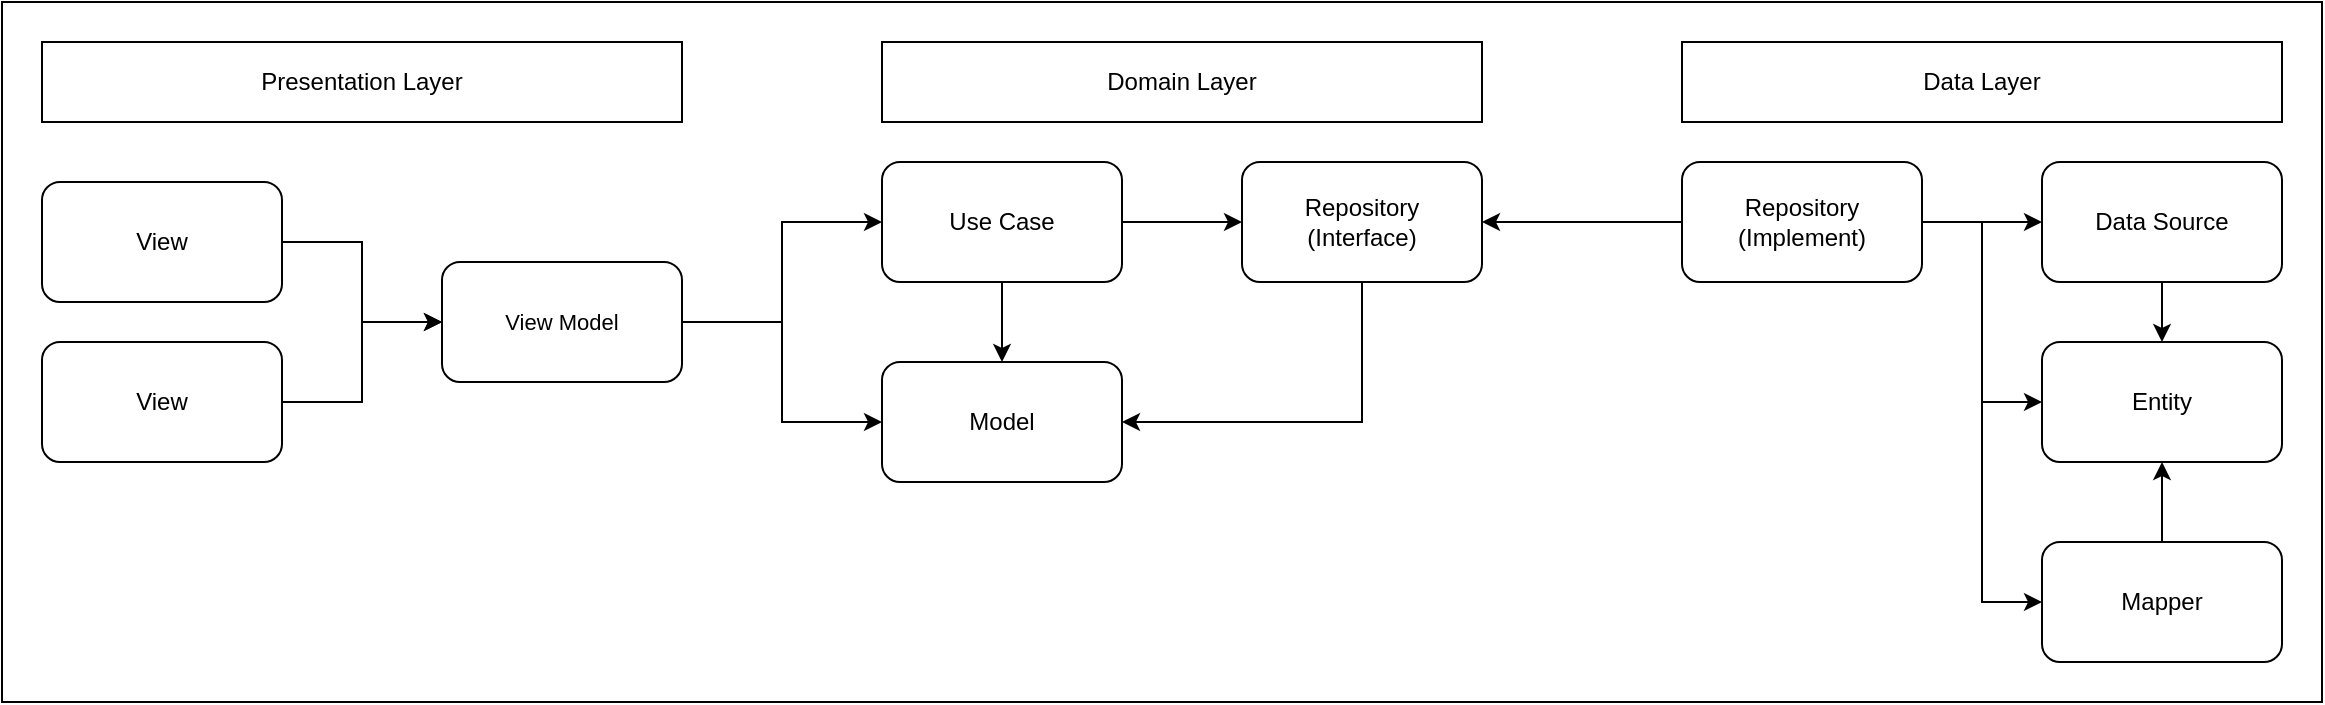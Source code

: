 <mxfile version="20.8.5" type="device"><diagram id="iVhmb2xab-j4mG8W8vec" name="Page-1"><mxGraphModel dx="740" dy="856" grid="1" gridSize="10" guides="1" tooltips="1" connect="1" arrows="1" fold="1" page="1" pageScale="1" pageWidth="850" pageHeight="1100" math="0" shadow="0"><root><mxCell id="0"/><mxCell id="1" parent="0"/><mxCell id="hIbTsZid1FNZArX3Otzy-46" value="" style="rounded=0;whiteSpace=wrap;html=1;" parent="1" vertex="1"><mxGeometry x="340" y="110" width="1160" height="350" as="geometry"/></mxCell><mxCell id="hIbTsZid1FNZArX3Otzy-1" value="Presentation Layer" style="rounded=0;whiteSpace=wrap;html=1;" parent="1" vertex="1"><mxGeometry x="360" y="130" width="320" height="40" as="geometry"/></mxCell><mxCell id="bX6UIszX6b4HFNutNa5y-2" style="edgeStyle=orthogonalEdgeStyle;rounded=0;orthogonalLoop=1;jettySize=auto;html=1;exitX=1;exitY=0.5;exitDx=0;exitDy=0;entryX=0;entryY=0.5;entryDx=0;entryDy=0;" edge="1" parent="1" source="hIbTsZid1FNZArX3Otzy-2" target="hIbTsZid1FNZArX3Otzy-3"><mxGeometry relative="1" as="geometry"/></mxCell><mxCell id="hIbTsZid1FNZArX3Otzy-2" value="View" style="rounded=1;whiteSpace=wrap;html=1;" parent="1" vertex="1"><mxGeometry x="360" y="200" width="120" height="60" as="geometry"/></mxCell><mxCell id="bX6UIszX6b4HFNutNa5y-5" style="edgeStyle=orthogonalEdgeStyle;rounded=0;orthogonalLoop=1;jettySize=auto;html=1;exitX=1;exitY=0.5;exitDx=0;exitDy=0;" edge="1" parent="1" source="hIbTsZid1FNZArX3Otzy-3" target="hIbTsZid1FNZArX3Otzy-4"><mxGeometry relative="1" as="geometry"/></mxCell><mxCell id="bX6UIszX6b4HFNutNa5y-6" style="edgeStyle=orthogonalEdgeStyle;rounded=0;orthogonalLoop=1;jettySize=auto;html=1;exitX=1;exitY=0.5;exitDx=0;exitDy=0;" edge="1" parent="1" source="hIbTsZid1FNZArX3Otzy-3" target="hIbTsZid1FNZArX3Otzy-6"><mxGeometry relative="1" as="geometry"/></mxCell><mxCell id="hIbTsZid1FNZArX3Otzy-3" value="&lt;font style=&quot;font-size: 11px;&quot;&gt;View Model&lt;/font&gt;" style="rounded=1;whiteSpace=wrap;html=1;" parent="1" vertex="1"><mxGeometry x="560" y="240" width="120" height="60" as="geometry"/></mxCell><mxCell id="bX6UIszX6b4HFNutNa5y-7" style="edgeStyle=orthogonalEdgeStyle;rounded=0;orthogonalLoop=1;jettySize=auto;html=1;exitX=0.5;exitY=1;exitDx=0;exitDy=0;entryX=0.5;entryY=0;entryDx=0;entryDy=0;" edge="1" parent="1" source="hIbTsZid1FNZArX3Otzy-4" target="hIbTsZid1FNZArX3Otzy-6"><mxGeometry relative="1" as="geometry"/></mxCell><mxCell id="bX6UIszX6b4HFNutNa5y-8" style="edgeStyle=orthogonalEdgeStyle;rounded=0;orthogonalLoop=1;jettySize=auto;html=1;exitX=1;exitY=0.5;exitDx=0;exitDy=0;entryX=0;entryY=0.5;entryDx=0;entryDy=0;" edge="1" parent="1" source="hIbTsZid1FNZArX3Otzy-4" target="hIbTsZid1FNZArX3Otzy-5"><mxGeometry relative="1" as="geometry"/></mxCell><mxCell id="hIbTsZid1FNZArX3Otzy-4" value="Use Case" style="rounded=1;whiteSpace=wrap;html=1;" parent="1" vertex="1"><mxGeometry x="780" y="190" width="120" height="60" as="geometry"/></mxCell><mxCell id="bX6UIszX6b4HFNutNa5y-45" style="edgeStyle=orthogonalEdgeStyle;rounded=0;orthogonalLoop=1;jettySize=auto;html=1;exitX=0.5;exitY=1;exitDx=0;exitDy=0;entryX=1;entryY=0.5;entryDx=0;entryDy=0;" edge="1" parent="1" source="hIbTsZid1FNZArX3Otzy-5" target="hIbTsZid1FNZArX3Otzy-6"><mxGeometry relative="1" as="geometry"/></mxCell><mxCell id="hIbTsZid1FNZArX3Otzy-5" value="Repository&lt;br&gt;(Interface)" style="rounded=1;whiteSpace=wrap;html=1;" parent="1" vertex="1"><mxGeometry x="960" y="190" width="120" height="60" as="geometry"/></mxCell><mxCell id="hIbTsZid1FNZArX3Otzy-6" value="Model" style="rounded=1;whiteSpace=wrap;html=1;" parent="1" vertex="1"><mxGeometry x="780" y="290" width="120" height="60" as="geometry"/></mxCell><mxCell id="bX6UIszX6b4HFNutNa5y-4" style="edgeStyle=orthogonalEdgeStyle;rounded=0;orthogonalLoop=1;jettySize=auto;html=1;exitX=1;exitY=0.5;exitDx=0;exitDy=0;entryX=0;entryY=0.5;entryDx=0;entryDy=0;" edge="1" parent="1" source="hIbTsZid1FNZArX3Otzy-8" target="hIbTsZid1FNZArX3Otzy-3"><mxGeometry relative="1" as="geometry"/></mxCell><mxCell id="hIbTsZid1FNZArX3Otzy-8" value="View" style="rounded=1;whiteSpace=wrap;html=1;" parent="1" vertex="1"><mxGeometry x="360" y="280" width="120" height="60" as="geometry"/></mxCell><mxCell id="bX6UIszX6b4HFNutNa5y-52" style="edgeStyle=orthogonalEdgeStyle;rounded=0;orthogonalLoop=1;jettySize=auto;html=1;exitX=0.5;exitY=0;exitDx=0;exitDy=0;entryX=0.5;entryY=1;entryDx=0;entryDy=0;" edge="1" parent="1" source="hIbTsZid1FNZArX3Otzy-21" target="hIbTsZid1FNZArX3Otzy-22"><mxGeometry relative="1" as="geometry"/></mxCell><mxCell id="hIbTsZid1FNZArX3Otzy-21" value="Mapper" style="rounded=1;whiteSpace=wrap;html=1;" parent="1" vertex="1"><mxGeometry x="1360" y="380" width="120" height="60" as="geometry"/></mxCell><mxCell id="hIbTsZid1FNZArX3Otzy-22" value="Entity" style="rounded=1;whiteSpace=wrap;html=1;" parent="1" vertex="1"><mxGeometry x="1360" y="280" width="120" height="60" as="geometry"/></mxCell><mxCell id="bX6UIszX6b4HFNutNa5y-50" style="edgeStyle=orthogonalEdgeStyle;rounded=0;orthogonalLoop=1;jettySize=auto;html=1;exitX=0.5;exitY=1;exitDx=0;exitDy=0;entryX=0.5;entryY=0;entryDx=0;entryDy=0;" edge="1" parent="1" source="hIbTsZid1FNZArX3Otzy-23" target="hIbTsZid1FNZArX3Otzy-22"><mxGeometry relative="1" as="geometry"/></mxCell><mxCell id="hIbTsZid1FNZArX3Otzy-23" value="Data Source" style="rounded=1;whiteSpace=wrap;html=1;" parent="1" vertex="1"><mxGeometry x="1360" y="190" width="120" height="60" as="geometry"/></mxCell><mxCell id="hIbTsZid1FNZArX3Otzy-44" value="Domain Layer" style="rounded=0;whiteSpace=wrap;html=1;" parent="1" vertex="1"><mxGeometry x="780" y="130" width="300" height="40" as="geometry"/></mxCell><mxCell id="hIbTsZid1FNZArX3Otzy-45" value="Data Layer" style="rounded=0;whiteSpace=wrap;html=1;" parent="1" vertex="1"><mxGeometry x="1180" y="130" width="300" height="40" as="geometry"/></mxCell><mxCell id="bX6UIszX6b4HFNutNa5y-46" style="edgeStyle=orthogonalEdgeStyle;rounded=0;orthogonalLoop=1;jettySize=auto;html=1;exitX=1;exitY=0.5;exitDx=0;exitDy=0;entryX=0;entryY=0.5;entryDx=0;entryDy=0;" edge="1" parent="1" source="hIbTsZid1FNZArX3Otzy-48" target="hIbTsZid1FNZArX3Otzy-22"><mxGeometry relative="1" as="geometry"/></mxCell><mxCell id="bX6UIszX6b4HFNutNa5y-48" style="edgeStyle=orthogonalEdgeStyle;rounded=0;orthogonalLoop=1;jettySize=auto;html=1;exitX=1;exitY=0.5;exitDx=0;exitDy=0;" edge="1" parent="1" source="hIbTsZid1FNZArX3Otzy-48" target="hIbTsZid1FNZArX3Otzy-23"><mxGeometry relative="1" as="geometry"/></mxCell><mxCell id="bX6UIszX6b4HFNutNa5y-53" style="edgeStyle=orthogonalEdgeStyle;rounded=0;orthogonalLoop=1;jettySize=auto;html=1;exitX=1;exitY=0.5;exitDx=0;exitDy=0;entryX=0;entryY=0.5;entryDx=0;entryDy=0;" edge="1" parent="1" source="hIbTsZid1FNZArX3Otzy-48" target="hIbTsZid1FNZArX3Otzy-21"><mxGeometry relative="1" as="geometry"/></mxCell><mxCell id="bX6UIszX6b4HFNutNa5y-55" style="edgeStyle=orthogonalEdgeStyle;rounded=0;orthogonalLoop=1;jettySize=auto;html=1;exitX=0;exitY=0.5;exitDx=0;exitDy=0;" edge="1" parent="1" source="hIbTsZid1FNZArX3Otzy-48" target="hIbTsZid1FNZArX3Otzy-5"><mxGeometry relative="1" as="geometry"/></mxCell><mxCell id="hIbTsZid1FNZArX3Otzy-48" value="Repository&lt;br&gt;(Implement)" style="rounded=1;whiteSpace=wrap;html=1;" parent="1" vertex="1"><mxGeometry x="1180" y="190" width="120" height="60" as="geometry"/></mxCell></root></mxGraphModel></diagram></mxfile>